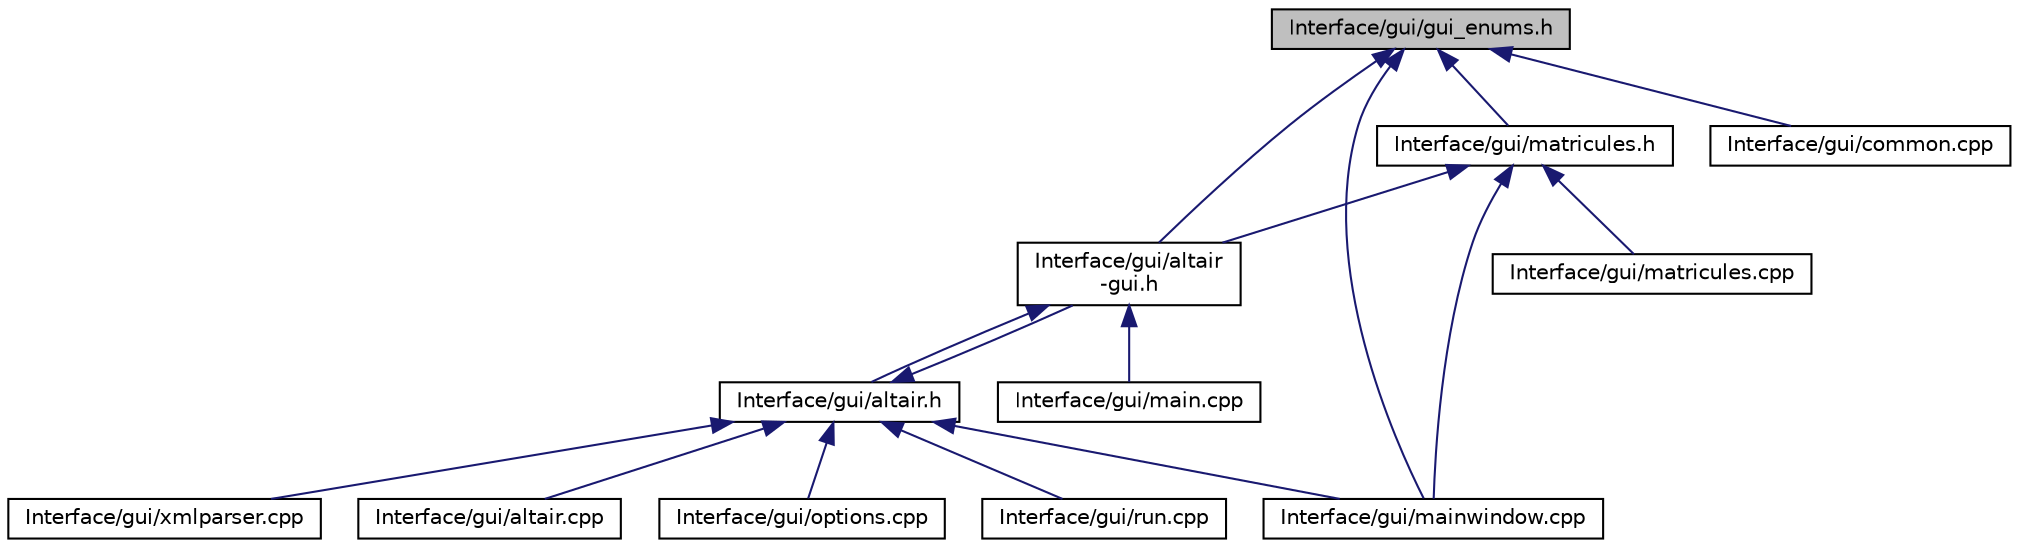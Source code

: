 digraph "Interface/gui/gui_enums.h"
{
 // INTERACTIVE_SVG=YES
  edge [fontname="Helvetica",fontsize="10",labelfontname="Helvetica",labelfontsize="10"];
  node [fontname="Helvetica",fontsize="10",shape=record];
  Node2 [label="Interface/gui/gui_enums.h",height=0.2,width=0.4,color="black", fillcolor="grey75", style="filled", fontcolor="black"];
  Node2 -> Node3 [dir="back",color="midnightblue",fontsize="10",style="solid",fontname="Helvetica"];
  Node3 [label="Interface/gui/altair\l-gui.h",height=0.2,width=0.4,color="black", fillcolor="white", style="filled",URL="$altair-gui_8h.html",tooltip="Code de la classe MainWindow qui construit l&#39;interface graphique. "];
  Node3 -> Node4 [dir="back",color="midnightblue",fontsize="10",style="solid",fontname="Helvetica"];
  Node4 [label="Interface/gui/altair.h",height=0.2,width=0.4,color="black", fillcolor="white", style="filled",URL="$altair_8h.html",tooltip="Code de la classe principale Altair, qui joue le rôle d&#39;agent de l&#39;interface graphique. "];
  Node4 -> Node3 [dir="back",color="midnightblue",fontsize="10",style="solid",fontname="Helvetica"];
  Node4 -> Node5 [dir="back",color="midnightblue",fontsize="10",style="solid",fontname="Helvetica"];
  Node5 [label="Interface/gui/altair.cpp",height=0.2,width=0.4,color="black", fillcolor="white", style="filled",URL="$altair_8cpp.html",tooltip="Code implémentant la classe principale Altair, qui joue le rôle d&#39;agent de l&#39;interface graphique..."];
  Node4 -> Node6 [dir="back",color="midnightblue",fontsize="10",style="solid",fontname="Helvetica"];
  Node6 [label="Interface/gui/mainwindow.cpp",height=0.2,width=0.4,color="black", fillcolor="white", style="filled",URL="$mainwindow_8cpp.html",tooltip="Code de l&#39;implémentation de la classe MainWindow de l&#39;interface graphique. "];
  Node4 -> Node7 [dir="back",color="midnightblue",fontsize="10",style="solid",fontname="Helvetica"];
  Node7 [label="Interface/gui/options.cpp",height=0.2,width=0.4,color="black", fillcolor="white", style="filled",URL="$options_8cpp.html",tooltip="Implémentation des classes du dialogue d&#39;options. "];
  Node4 -> Node8 [dir="back",color="midnightblue",fontsize="10",style="solid",fontname="Helvetica"];
  Node8 [label="Interface/gui/run.cpp",height=0.2,width=0.4,color="black", fillcolor="white", style="filled",URL="$run_8cpp.html",tooltip="Implémentation de la classe Altair agent de la classe MainWindow qui construit l&#39;interface graphique..."];
  Node4 -> Node9 [dir="back",color="midnightblue",fontsize="10",style="solid",fontname="Helvetica"];
  Node9 [label="Interface/gui/xmlparser.cpp",height=0.2,width=0.4,color="black", fillcolor="white", style="filled",URL="$xmlparser_8cpp.html",tooltip="Implémentation de la classe Altair agent de la classe MainWindow qui construit l&#39;interface graphique..."];
  Node3 -> Node10 [dir="back",color="midnightblue",fontsize="10",style="solid",fontname="Helvetica"];
  Node10 [label="Interface/gui/main.cpp",height=0.2,width=0.4,color="black", fillcolor="white", style="filled",URL="$_interface_2gui_2main_8cpp.html",tooltip="Lance l&#39;interface graphique en chargeant le bon contexte linguistique et la feuille de style..."];
  Node2 -> Node11 [dir="back",color="midnightblue",fontsize="10",style="solid",fontname="Helvetica"];
  Node11 [label="Interface/gui/matricules.h",height=0.2,width=0.4,color="black", fillcolor="white", style="filled",URL="$matricules_8h.html",tooltip="Code de la classe MatriculeInput, qui construit un dialogue d&#39;extraction des bulletins. "];
  Node11 -> Node3 [dir="back",color="midnightblue",fontsize="10",style="solid",fontname="Helvetica"];
  Node11 -> Node6 [dir="back",color="midnightblue",fontsize="10",style="solid",fontname="Helvetica"];
  Node11 -> Node12 [dir="back",color="midnightblue",fontsize="10",style="solid",fontname="Helvetica"];
  Node12 [label="Interface/gui/matricules.cpp",height=0.2,width=0.4,color="black", fillcolor="white", style="filled",URL="$matricules_8cpp.html",tooltip="Implémentation de la classe MatriculeInput, qui construit un dialogue d&#39;extraction des bulletins..."];
  Node2 -> Node13 [dir="back",color="midnightblue",fontsize="10",style="solid",fontname="Helvetica"];
  Node13 [label="Interface/gui/common.cpp",height=0.2,width=0.4,color="black", fillcolor="white", style="filled",URL="$common_8cpp.html"];
  Node2 -> Node6 [dir="back",color="midnightblue",fontsize="10",style="solid",fontname="Helvetica"];
}
